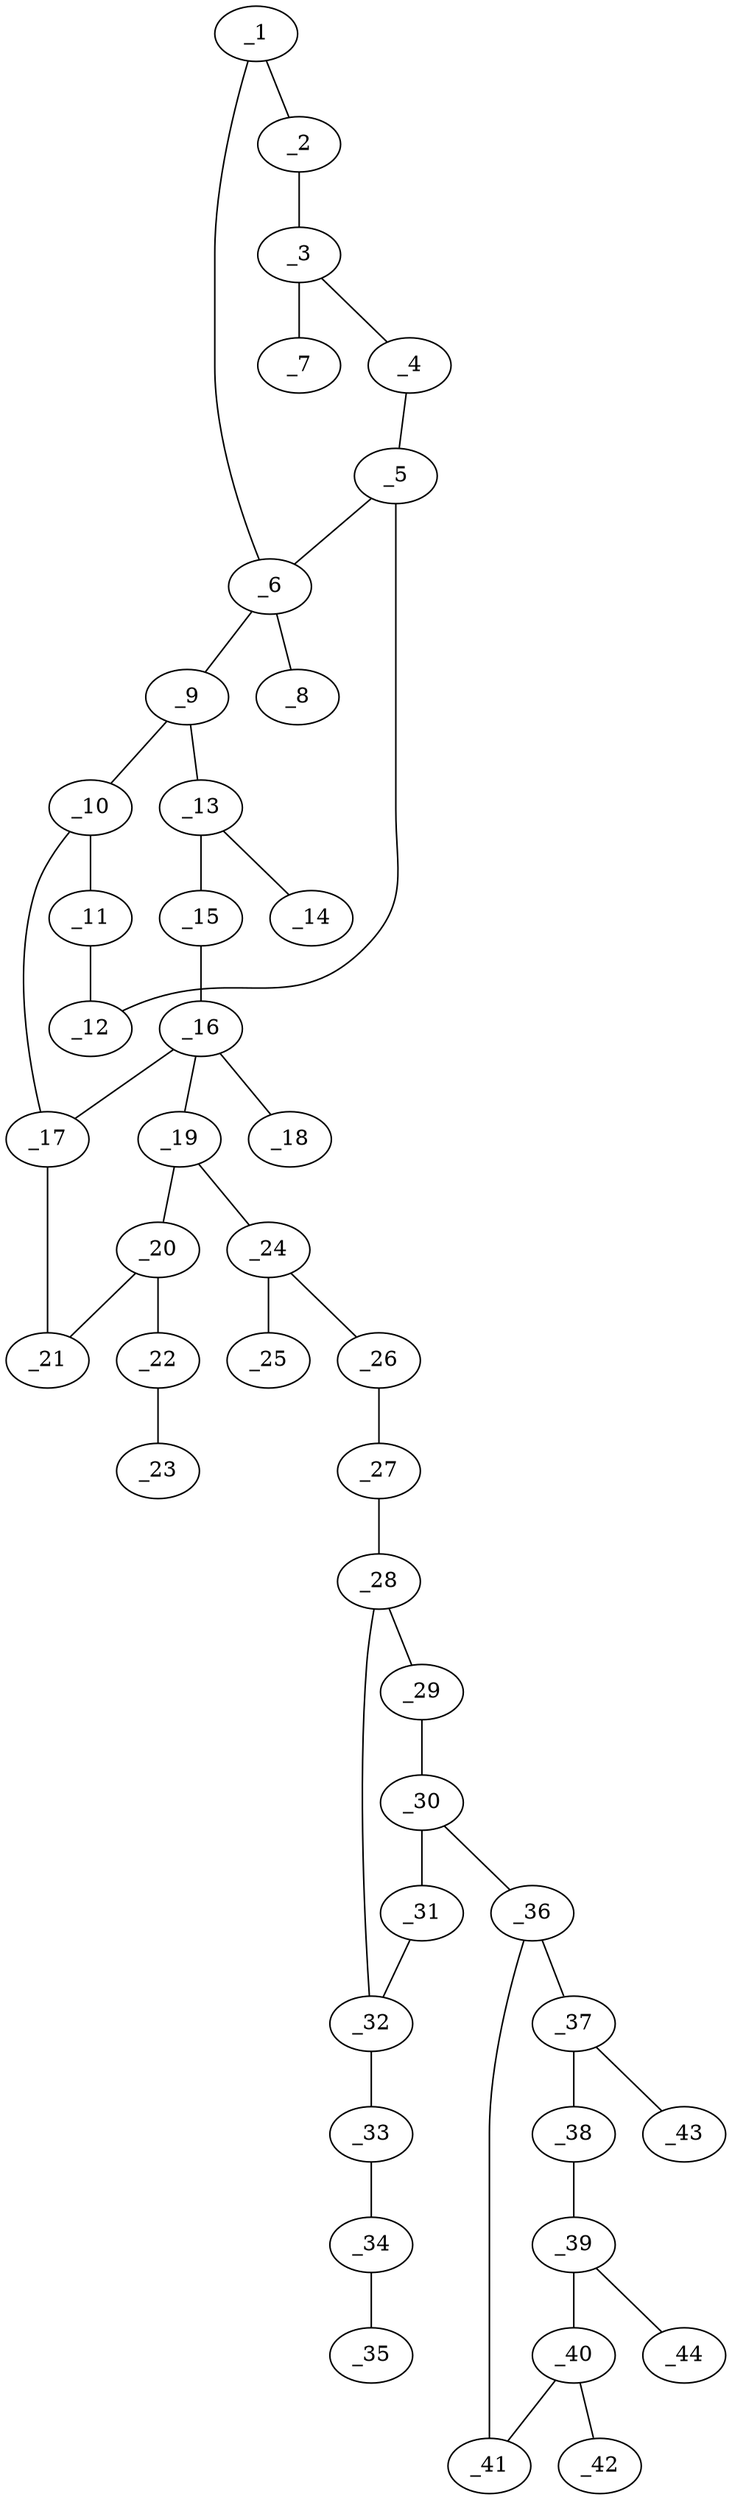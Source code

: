 graph molid641039 {
	_1	 [charge=0,
		chem=1,
		symbol="C  ",
		x="3.732",
		y="-2.9122"];
	_2	 [charge=0,
		chem=1,
		symbol="C  ",
		x="2.866",
		y="-3.4122"];
	_1 -- _2	 [valence=2];
	_6	 [charge=0,
		chem=1,
		symbol="C  ",
		x="4.5981",
		y="-3.4122"];
	_1 -- _6	 [valence=1];
	_3	 [charge=0,
		chem=1,
		symbol="C  ",
		x="2.866",
		y="-4.4122"];
	_2 -- _3	 [valence=1];
	_4	 [charge=0,
		chem=1,
		symbol="C  ",
		x="3.7321",
		y="-4.9122"];
	_3 -- _4	 [valence=1];
	_7	 [charge=0,
		chem=2,
		symbol="O  ",
		x=2,
		y="-4.9122"];
	_3 -- _7	 [valence=2];
	_5	 [charge=0,
		chem=1,
		symbol="C  ",
		x="4.5981",
		y="-4.4122"];
	_4 -- _5	 [valence=2];
	_5 -- _6	 [valence=1];
	_12	 [charge=0,
		chem=1,
		symbol="C  ",
		x="5.4641",
		y="-4.9122"];
	_5 -- _12	 [valence=1];
	_8	 [charge=0,
		chem=1,
		symbol="C  ",
		x="4.5981",
		y="-2.4122"];
	_6 -- _8	 [valence=1];
	_9	 [charge=0,
		chem=1,
		symbol="C  ",
		x="5.4641",
		y="-2.9122"];
	_6 -- _9	 [valence=1];
	_10	 [charge=0,
		chem=1,
		symbol="C  ",
		x="6.3301",
		y="-3.4122"];
	_9 -- _10	 [valence=1];
	_13	 [charge=0,
		chem=1,
		symbol="C  ",
		x="5.4641",
		y="-1.9122"];
	_9 -- _13	 [valence=1];
	_11	 [charge=0,
		chem=1,
		symbol="C  ",
		x="6.3301",
		y="-4.4122"];
	_10 -- _11	 [valence=1];
	_17	 [charge=0,
		chem=1,
		symbol="C  ",
		x="7.1961",
		y="-2.9122"];
	_10 -- _17	 [valence=1];
	_11 -- _12	 [valence=1];
	_14	 [charge=0,
		chem=2,
		symbol="O  ",
		x="4.5981",
		y="-1.4122"];
	_13 -- _14	 [valence=1];
	_15	 [charge=0,
		chem=1,
		symbol="C  ",
		x="6.3301",
		y="-1.4122"];
	_13 -- _15	 [valence=1];
	_16	 [charge=0,
		chem=1,
		symbol="C  ",
		x="7.1961",
		y="-1.9122"];
	_15 -- _16	 [valence=1];
	_16 -- _17	 [valence=1];
	_18	 [charge=0,
		chem=1,
		symbol="C  ",
		x="7.1961",
		y="-0.9122"];
	_16 -- _18	 [valence=1];
	_19	 [charge=0,
		chem=1,
		symbol="C  ",
		x="8.1472",
		y="-1.6032"];
	_16 -- _19	 [valence=1];
	_21	 [charge=0,
		chem=1,
		symbol="C  ",
		x="8.1472",
		y="-3.2212"];
	_17 -- _21	 [valence=1];
	_20	 [charge=0,
		chem=1,
		symbol="C  ",
		x="8.735",
		y="-2.4122"];
	_19 -- _20	 [valence=1];
	_24	 [charge=0,
		chem=1,
		symbol="C  ",
		x="8.4562",
		y="-0.6521"];
	_19 -- _24	 [valence=1];
	_20 -- _21	 [valence=1];
	_22	 [charge=0,
		chem=1,
		symbol="C  ",
		x="9.735",
		y="-2.4122"];
	_20 -- _22	 [valence=1];
	_23	 [charge=0,
		chem=4,
		symbol="N  ",
		x="10.735",
		y="-2.4122"];
	_22 -- _23	 [valence=3];
	_25	 [charge=0,
		chem=2,
		symbol="O  ",
		x="7.7871",
		y="0.091"];
	_24 -- _25	 [valence=2];
	_26	 [charge=0,
		chem=2,
		symbol="O  ",
		x="9.4344",
		y="-0.4442"];
	_24 -- _26	 [valence=1];
	_27	 [charge=0,
		chem=1,
		symbol="C  ",
		x="9.7434",
		y="0.5069"];
	_26 -- _27	 [valence=1];
	_28	 [charge=0,
		chem=1,
		symbol="C  ",
		x="10.7215",
		y="0.7148"];
	_27 -- _28	 [valence=1];
	_29	 [charge=0,
		chem=2,
		symbol="O  ",
		x="11.1283",
		y="1.6283"];
	_28 -- _29	 [valence=1];
	_32	 [charge=0,
		chem=1,
		symbol="C  ",
		x="11.4647",
		y="0.0457"];
	_28 -- _32	 [valence=1];
	_30	 [charge=0,
		chem=1,
		symbol="C  ",
		x="12.1228",
		y="1.5238"];
	_29 -- _30	 [valence=1];
	_31	 [charge=0,
		chem=1,
		symbol="C  ",
		x="12.3307",
		y="0.5457"];
	_30 -- _31	 [valence=1];
	_36	 [charge=0,
		chem=4,
		symbol="N  ",
		x="12.7919",
		y="2.2669"];
	_30 -- _36	 [valence=1];
	_31 -- _32	 [valence=1];
	_33	 [charge=0,
		chem=4,
		symbol="N  ",
		x="11.3601",
		y="-0.9489"];
	_32 -- _33	 [valence=1];
	_34	 [charge=1,
		chem=4,
		symbol="N  ",
		x="12.1692",
		y="-1.5367"];
	_33 -- _34	 [valence=2];
	_35	 [charge="-1",
		chem=4,
		symbol="N  ",
		x="12.9782",
		y="-2.1244"];
	_34 -- _35	 [valence=2];
	_37	 [charge=0,
		chem=1,
		symbol="C  ",
		x="13.77",
		y="2.059"];
	_36 -- _37	 [valence=1];
	_41	 [charge=0,
		chem=1,
		symbol="C  ",
		x="12.4829",
		y="3.218"];
	_36 -- _41	 [valence=1];
	_38	 [charge=0,
		chem=4,
		symbol="N  ",
		x="14.4392",
		y="2.8022"];
	_37 -- _38	 [valence=1];
	_43	 [charge=0,
		chem=2,
		symbol="O  ",
		x="14.0791",
		y="1.108"];
	_37 -- _43	 [valence=2];
	_39	 [charge=0,
		chem=1,
		symbol="C  ",
		x="14.1302",
		y="3.7532"];
	_38 -- _39	 [valence=1];
	_40	 [charge=0,
		chem=1,
		symbol="C  ",
		x="13.152",
		y="3.9612"];
	_39 -- _40	 [valence=1];
	_44	 [charge=0,
		chem=2,
		symbol="O  ",
		x="14.7993",
		y="4.4964"];
	_39 -- _44	 [valence=2];
	_40 -- _41	 [valence=2];
	_42	 [charge=0,
		chem=1,
		symbol="C  ",
		x="12.843",
		y="4.9122"];
	_40 -- _42	 [valence=1];
}
